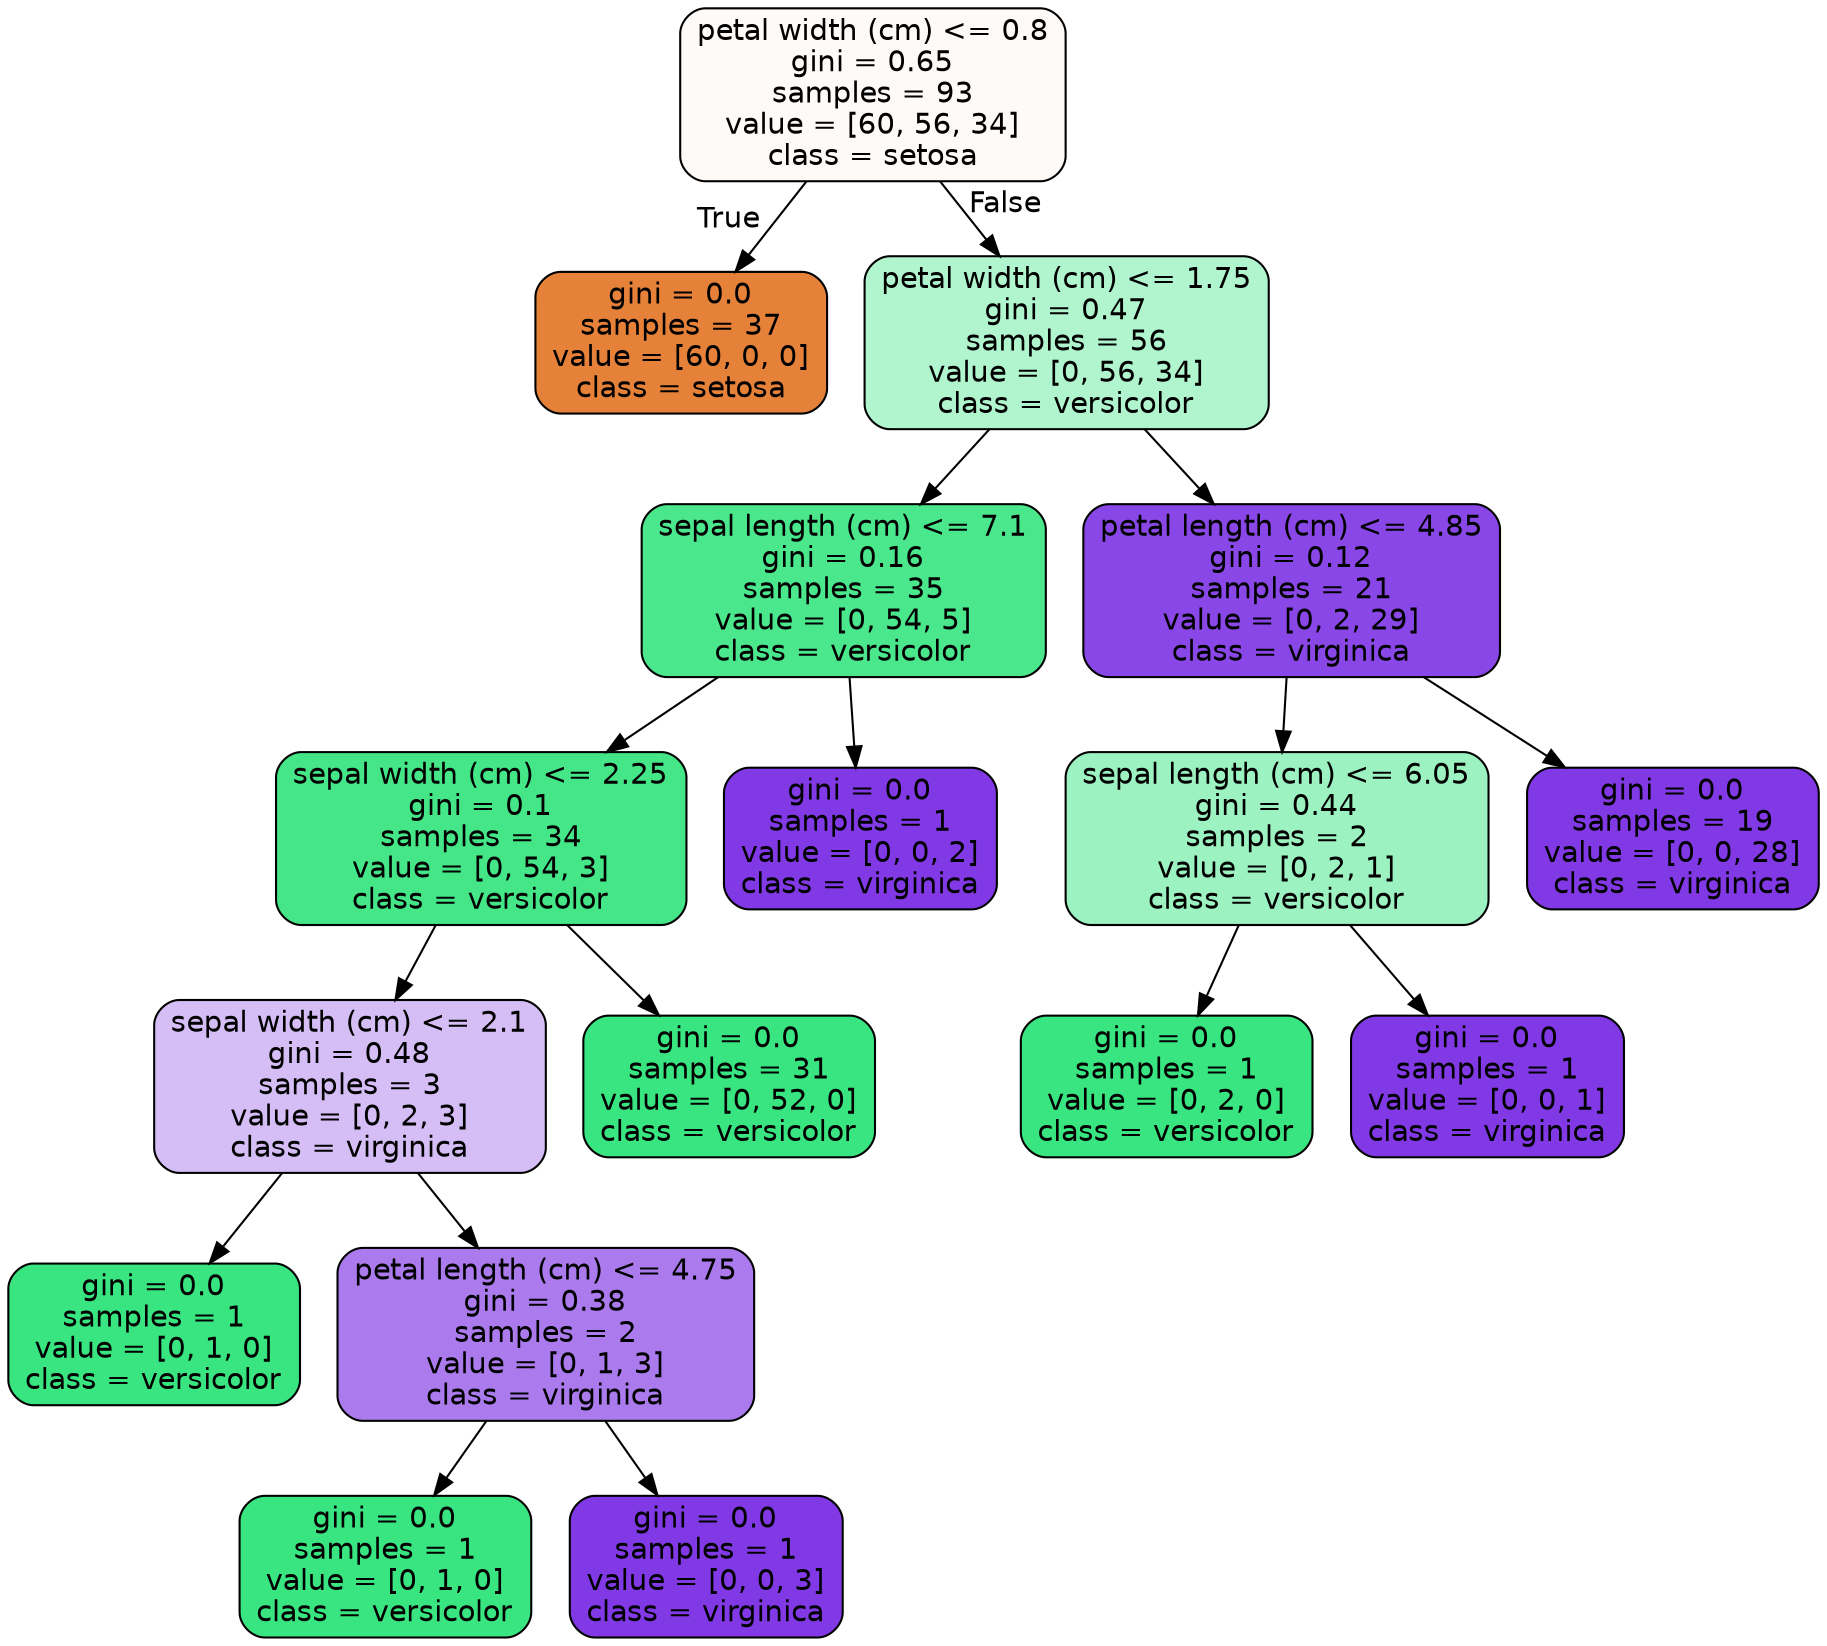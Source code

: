 digraph Tree {
node [shape=box, style="filled, rounded", color="black", fontname=helvetica] ;
edge [fontname=helvetica] ;
0 [label="petal width (cm) <= 0.8\ngini = 0.65\nsamples = 93\nvalue = [60, 56, 34]\nclass = setosa", fillcolor="#fefaf7"] ;
1 [label="gini = 0.0\nsamples = 37\nvalue = [60, 0, 0]\nclass = setosa", fillcolor="#e58139"] ;
0 -> 1 [labeldistance=2.5, labelangle=45, headlabel="True"] ;
2 [label="petal width (cm) <= 1.75\ngini = 0.47\nsamples = 56\nvalue = [0, 56, 34]\nclass = versicolor", fillcolor="#b1f5ce"] ;
0 -> 2 [labeldistance=2.5, labelangle=-45, headlabel="False"] ;
3 [label="sepal length (cm) <= 7.1\ngini = 0.16\nsamples = 35\nvalue = [0, 54, 5]\nclass = versicolor", fillcolor="#4be78d"] ;
2 -> 3 ;
4 [label="sepal width (cm) <= 2.25\ngini = 0.1\nsamples = 34\nvalue = [0, 54, 3]\nclass = versicolor", fillcolor="#44e688"] ;
3 -> 4 ;
5 [label="sepal width (cm) <= 2.1\ngini = 0.48\nsamples = 3\nvalue = [0, 2, 3]\nclass = virginica", fillcolor="#d5bdf6"] ;
4 -> 5 ;
6 [label="gini = 0.0\nsamples = 1\nvalue = [0, 1, 0]\nclass = versicolor", fillcolor="#39e581"] ;
5 -> 6 ;
7 [label="petal length (cm) <= 4.75\ngini = 0.38\nsamples = 2\nvalue = [0, 1, 3]\nclass = virginica", fillcolor="#ab7bee"] ;
5 -> 7 ;
8 [label="gini = 0.0\nsamples = 1\nvalue = [0, 1, 0]\nclass = versicolor", fillcolor="#39e581"] ;
7 -> 8 ;
9 [label="gini = 0.0\nsamples = 1\nvalue = [0, 0, 3]\nclass = virginica", fillcolor="#8139e5"] ;
7 -> 9 ;
10 [label="gini = 0.0\nsamples = 31\nvalue = [0, 52, 0]\nclass = versicolor", fillcolor="#39e581"] ;
4 -> 10 ;
11 [label="gini = 0.0\nsamples = 1\nvalue = [0, 0, 2]\nclass = virginica", fillcolor="#8139e5"] ;
3 -> 11 ;
12 [label="petal length (cm) <= 4.85\ngini = 0.12\nsamples = 21\nvalue = [0, 2, 29]\nclass = virginica", fillcolor="#8a47e7"] ;
2 -> 12 ;
13 [label="sepal length (cm) <= 6.05\ngini = 0.44\nsamples = 2\nvalue = [0, 2, 1]\nclass = versicolor", fillcolor="#9cf2c0"] ;
12 -> 13 ;
14 [label="gini = 0.0\nsamples = 1\nvalue = [0, 2, 0]\nclass = versicolor", fillcolor="#39e581"] ;
13 -> 14 ;
15 [label="gini = 0.0\nsamples = 1\nvalue = [0, 0, 1]\nclass = virginica", fillcolor="#8139e5"] ;
13 -> 15 ;
16 [label="gini = 0.0\nsamples = 19\nvalue = [0, 0, 28]\nclass = virginica", fillcolor="#8139e5"] ;
12 -> 16 ;
}